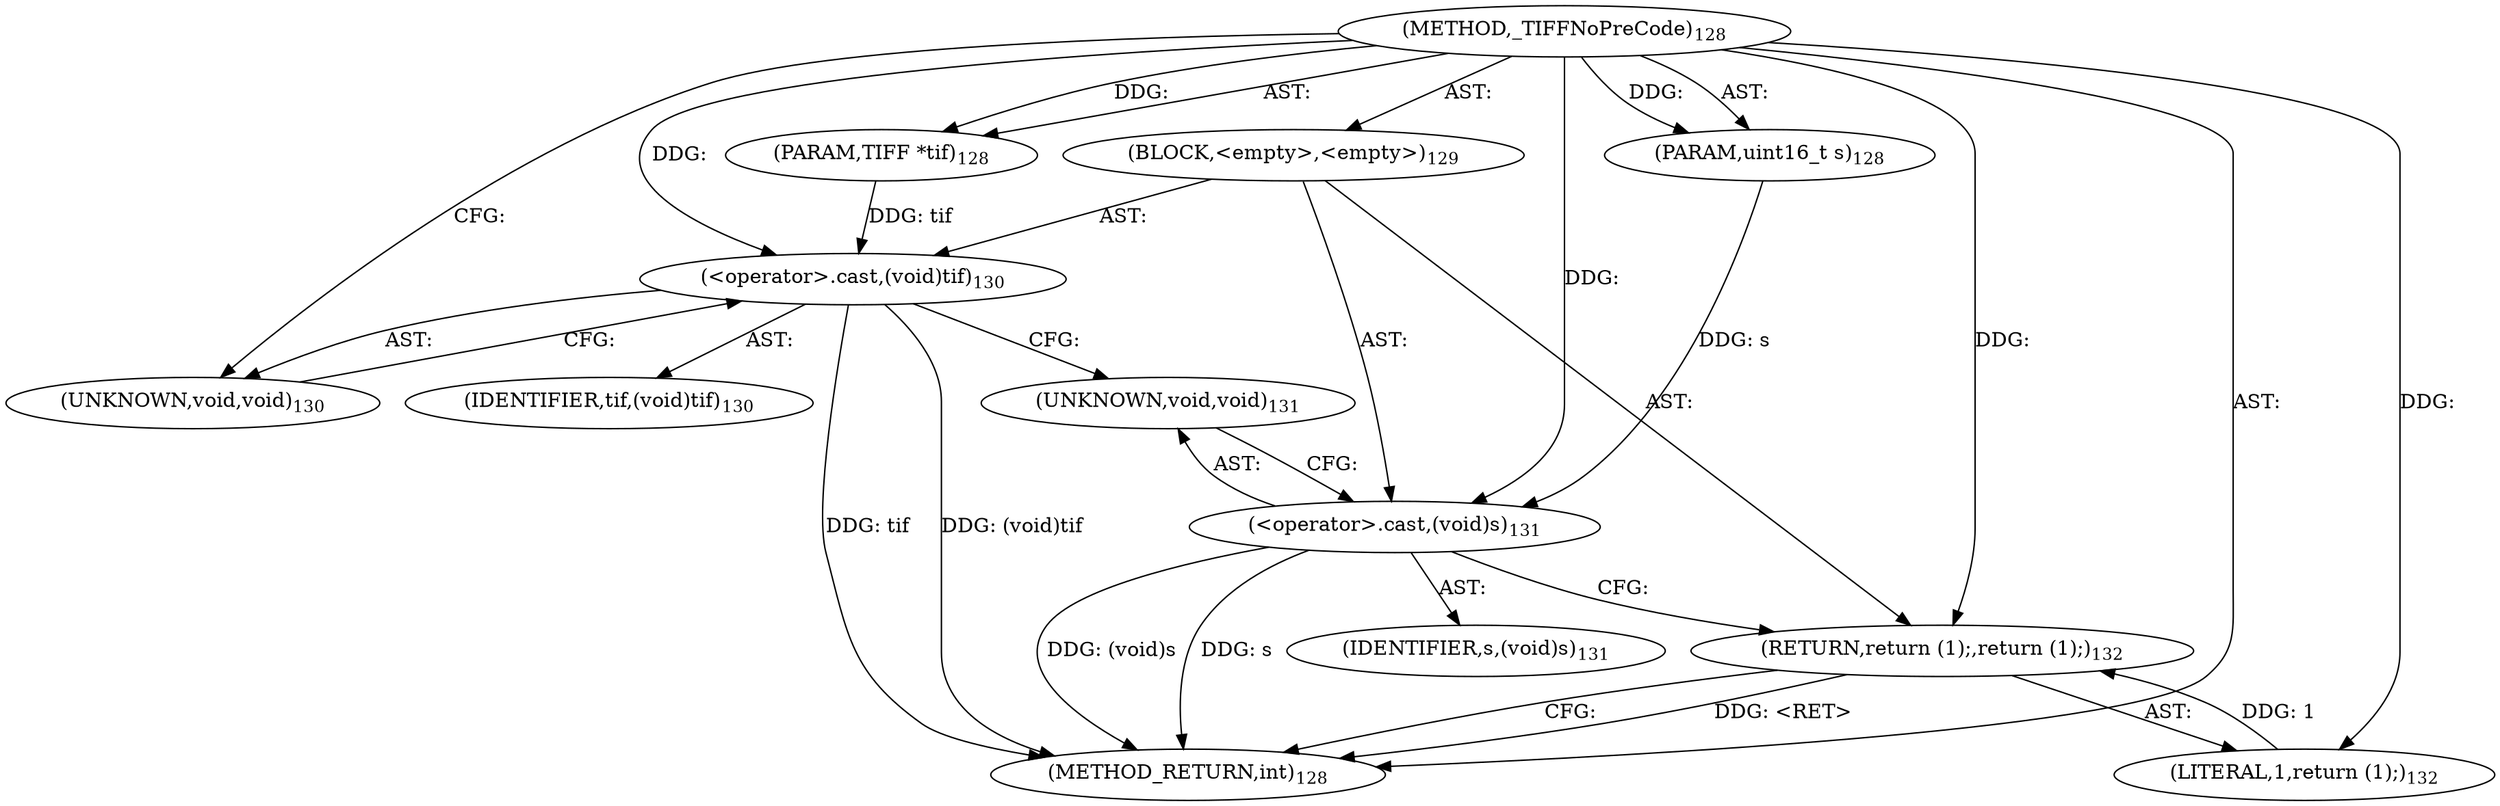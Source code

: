 digraph "_TIFFNoPreCode" {  
"1909" [label = <(METHOD,_TIFFNoPreCode)<SUB>128</SUB>> ]
"1910" [label = <(PARAM,TIFF *tif)<SUB>128</SUB>> ]
"1911" [label = <(PARAM,uint16_t s)<SUB>128</SUB>> ]
"1912" [label = <(BLOCK,&lt;empty&gt;,&lt;empty&gt;)<SUB>129</SUB>> ]
"1913" [label = <(&lt;operator&gt;.cast,(void)tif)<SUB>130</SUB>> ]
"1914" [label = <(UNKNOWN,void,void)<SUB>130</SUB>> ]
"1915" [label = <(IDENTIFIER,tif,(void)tif)<SUB>130</SUB>> ]
"1916" [label = <(&lt;operator&gt;.cast,(void)s)<SUB>131</SUB>> ]
"1917" [label = <(UNKNOWN,void,void)<SUB>131</SUB>> ]
"1918" [label = <(IDENTIFIER,s,(void)s)<SUB>131</SUB>> ]
"1919" [label = <(RETURN,return (1);,return (1);)<SUB>132</SUB>> ]
"1920" [label = <(LITERAL,1,return (1);)<SUB>132</SUB>> ]
"1921" [label = <(METHOD_RETURN,int)<SUB>128</SUB>> ]
  "1909" -> "1910"  [ label = "AST: "] 
  "1909" -> "1911"  [ label = "AST: "] 
  "1909" -> "1912"  [ label = "AST: "] 
  "1909" -> "1921"  [ label = "AST: "] 
  "1912" -> "1913"  [ label = "AST: "] 
  "1912" -> "1916"  [ label = "AST: "] 
  "1912" -> "1919"  [ label = "AST: "] 
  "1913" -> "1914"  [ label = "AST: "] 
  "1913" -> "1915"  [ label = "AST: "] 
  "1916" -> "1917"  [ label = "AST: "] 
  "1916" -> "1918"  [ label = "AST: "] 
  "1919" -> "1920"  [ label = "AST: "] 
  "1913" -> "1917"  [ label = "CFG: "] 
  "1916" -> "1919"  [ label = "CFG: "] 
  "1919" -> "1921"  [ label = "CFG: "] 
  "1914" -> "1913"  [ label = "CFG: "] 
  "1917" -> "1916"  [ label = "CFG: "] 
  "1909" -> "1914"  [ label = "CFG: "] 
  "1919" -> "1921"  [ label = "DDG: &lt;RET&gt;"] 
  "1913" -> "1921"  [ label = "DDG: tif"] 
  "1913" -> "1921"  [ label = "DDG: (void)tif"] 
  "1916" -> "1921"  [ label = "DDG: s"] 
  "1916" -> "1921"  [ label = "DDG: (void)s"] 
  "1909" -> "1910"  [ label = "DDG: "] 
  "1909" -> "1911"  [ label = "DDG: "] 
  "1910" -> "1913"  [ label = "DDG: tif"] 
  "1909" -> "1913"  [ label = "DDG: "] 
  "1911" -> "1916"  [ label = "DDG: s"] 
  "1909" -> "1916"  [ label = "DDG: "] 
  "1920" -> "1919"  [ label = "DDG: 1"] 
  "1909" -> "1919"  [ label = "DDG: "] 
  "1909" -> "1920"  [ label = "DDG: "] 
}
